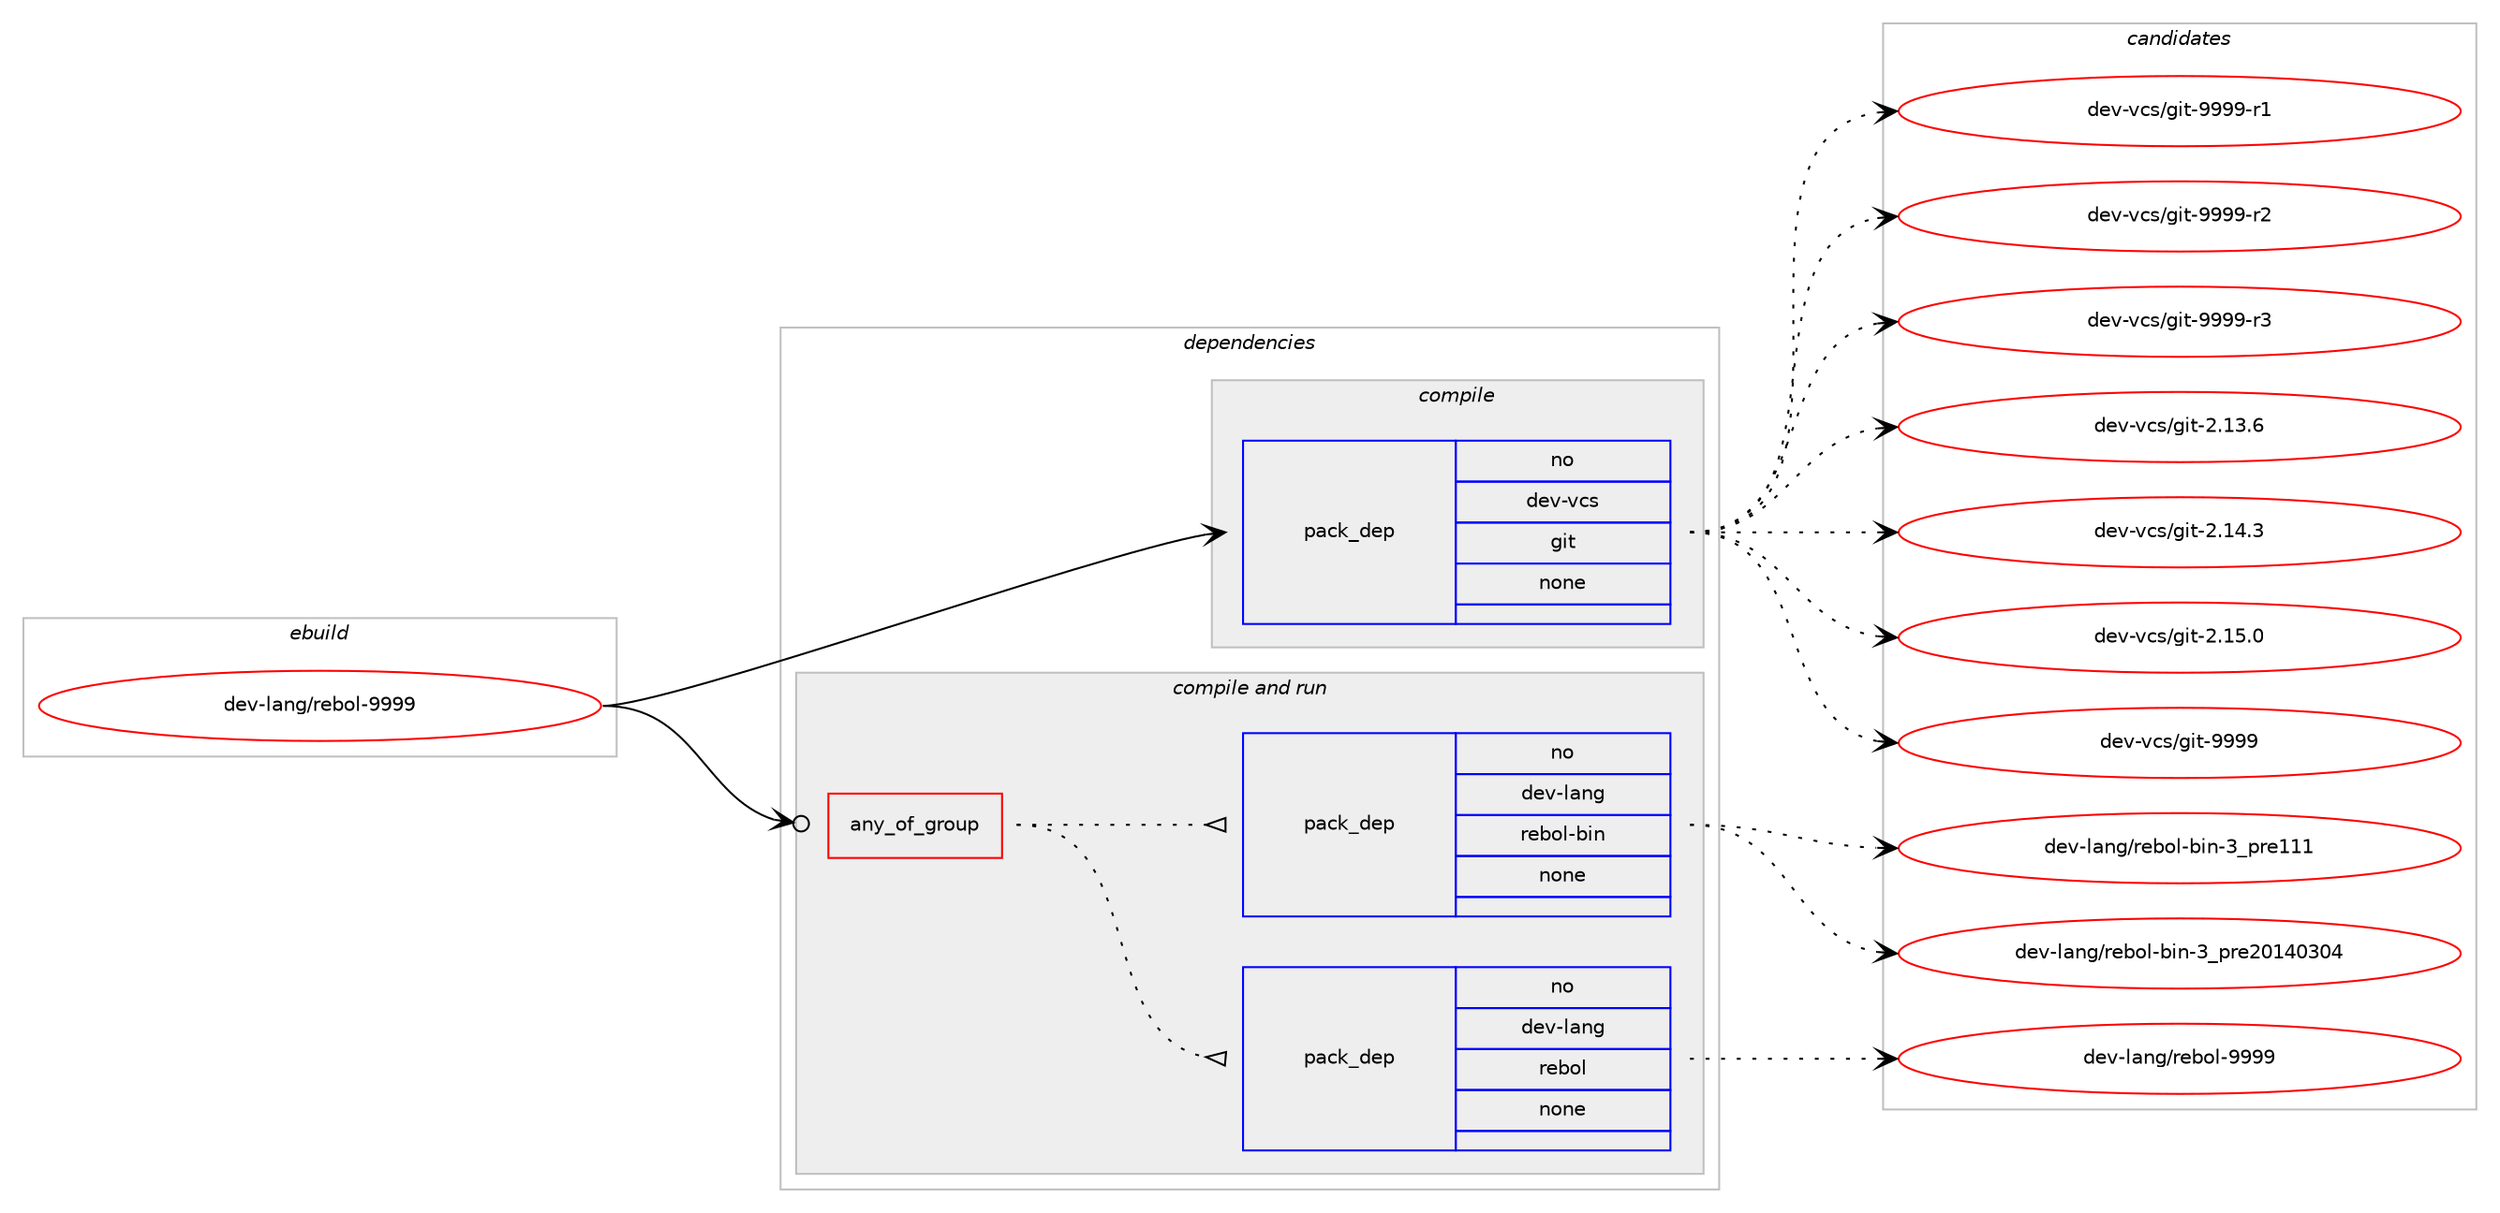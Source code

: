 digraph prolog {

# *************
# Graph options
# *************

newrank=true;
concentrate=true;
compound=true;
graph [rankdir=LR,fontname=Helvetica,fontsize=10,ranksep=1.5];#, ranksep=2.5, nodesep=0.2];
edge  [arrowhead=vee];
node  [fontname=Helvetica,fontsize=10];

# **********
# The ebuild
# **********

subgraph cluster_leftcol {
color=gray;
rank=same;
label=<<i>ebuild</i>>;
id [label="dev-lang/rebol-9999", color=red, width=4, href="../dev-lang/rebol-9999.svg"];
}

# ****************
# The dependencies
# ****************

subgraph cluster_midcol {
color=gray;
label=<<i>dependencies</i>>;
subgraph cluster_compile {
fillcolor="#eeeeee";
style=filled;
label=<<i>compile</i>>;
subgraph pack82463 {
dependency109247 [label=<<TABLE BORDER="0" CELLBORDER="1" CELLSPACING="0" CELLPADDING="4" WIDTH="220"><TR><TD ROWSPAN="6" CELLPADDING="30">pack_dep</TD></TR><TR><TD WIDTH="110">no</TD></TR><TR><TD>dev-vcs</TD></TR><TR><TD>git</TD></TR><TR><TD>none</TD></TR><TR><TD></TD></TR></TABLE>>, shape=none, color=blue];
}
id:e -> dependency109247:w [weight=20,style="solid",arrowhead="vee"];
}
subgraph cluster_compileandrun {
fillcolor="#eeeeee";
style=filled;
label=<<i>compile and run</i>>;
subgraph any3112 {
dependency109248 [label=<<TABLE BORDER="0" CELLBORDER="1" CELLSPACING="0" CELLPADDING="4"><TR><TD CELLPADDING="10">any_of_group</TD></TR></TABLE>>, shape=none, color=red];subgraph pack82464 {
dependency109249 [label=<<TABLE BORDER="0" CELLBORDER="1" CELLSPACING="0" CELLPADDING="4" WIDTH="220"><TR><TD ROWSPAN="6" CELLPADDING="30">pack_dep</TD></TR><TR><TD WIDTH="110">no</TD></TR><TR><TD>dev-lang</TD></TR><TR><TD>rebol</TD></TR><TR><TD>none</TD></TR><TR><TD></TD></TR></TABLE>>, shape=none, color=blue];
}
dependency109248:e -> dependency109249:w [weight=20,style="dotted",arrowhead="oinv"];
subgraph pack82465 {
dependency109250 [label=<<TABLE BORDER="0" CELLBORDER="1" CELLSPACING="0" CELLPADDING="4" WIDTH="220"><TR><TD ROWSPAN="6" CELLPADDING="30">pack_dep</TD></TR><TR><TD WIDTH="110">no</TD></TR><TR><TD>dev-lang</TD></TR><TR><TD>rebol-bin</TD></TR><TR><TD>none</TD></TR><TR><TD></TD></TR></TABLE>>, shape=none, color=blue];
}
dependency109248:e -> dependency109250:w [weight=20,style="dotted",arrowhead="oinv"];
}
id:e -> dependency109248:w [weight=20,style="solid",arrowhead="odotvee"];
}
subgraph cluster_run {
fillcolor="#eeeeee";
style=filled;
label=<<i>run</i>>;
}
}

# **************
# The candidates
# **************

subgraph cluster_choices {
rank=same;
color=gray;
label=<<i>candidates</i>>;

subgraph choice82463 {
color=black;
nodesep=1;
choice10010111845118991154710310511645504649514654 [label="dev-vcs/git-2.13.6", color=red, width=4,href="../dev-vcs/git-2.13.6.svg"];
choice10010111845118991154710310511645504649524651 [label="dev-vcs/git-2.14.3", color=red, width=4,href="../dev-vcs/git-2.14.3.svg"];
choice10010111845118991154710310511645504649534648 [label="dev-vcs/git-2.15.0", color=red, width=4,href="../dev-vcs/git-2.15.0.svg"];
choice1001011184511899115471031051164557575757 [label="dev-vcs/git-9999", color=red, width=4,href="../dev-vcs/git-9999.svg"];
choice10010111845118991154710310511645575757574511449 [label="dev-vcs/git-9999-r1", color=red, width=4,href="../dev-vcs/git-9999-r1.svg"];
choice10010111845118991154710310511645575757574511450 [label="dev-vcs/git-9999-r2", color=red, width=4,href="../dev-vcs/git-9999-r2.svg"];
choice10010111845118991154710310511645575757574511451 [label="dev-vcs/git-9999-r3", color=red, width=4,href="../dev-vcs/git-9999-r3.svg"];
dependency109247:e -> choice10010111845118991154710310511645504649514654:w [style=dotted,weight="100"];
dependency109247:e -> choice10010111845118991154710310511645504649524651:w [style=dotted,weight="100"];
dependency109247:e -> choice10010111845118991154710310511645504649534648:w [style=dotted,weight="100"];
dependency109247:e -> choice1001011184511899115471031051164557575757:w [style=dotted,weight="100"];
dependency109247:e -> choice10010111845118991154710310511645575757574511449:w [style=dotted,weight="100"];
dependency109247:e -> choice10010111845118991154710310511645575757574511450:w [style=dotted,weight="100"];
dependency109247:e -> choice10010111845118991154710310511645575757574511451:w [style=dotted,weight="100"];
}
subgraph choice82464 {
color=black;
nodesep=1;
choice100101118451089711010347114101981111084557575757 [label="dev-lang/rebol-9999", color=red, width=4,href="../dev-lang/rebol-9999.svg"];
dependency109249:e -> choice100101118451089711010347114101981111084557575757:w [style=dotted,weight="100"];
}
subgraph choice82465 {
color=black;
nodesep=1;
choice100101118451089711010347114101981111084598105110455195112114101494949 [label="dev-lang/rebol-bin-3_pre111", color=red, width=4,href="../dev-lang/rebol-bin-3_pre111.svg"];
choice1001011184510897110103471141019811110845981051104551951121141015048495248514852 [label="dev-lang/rebol-bin-3_pre20140304", color=red, width=4,href="../dev-lang/rebol-bin-3_pre20140304.svg"];
dependency109250:e -> choice100101118451089711010347114101981111084598105110455195112114101494949:w [style=dotted,weight="100"];
dependency109250:e -> choice1001011184510897110103471141019811110845981051104551951121141015048495248514852:w [style=dotted,weight="100"];
}
}

}
